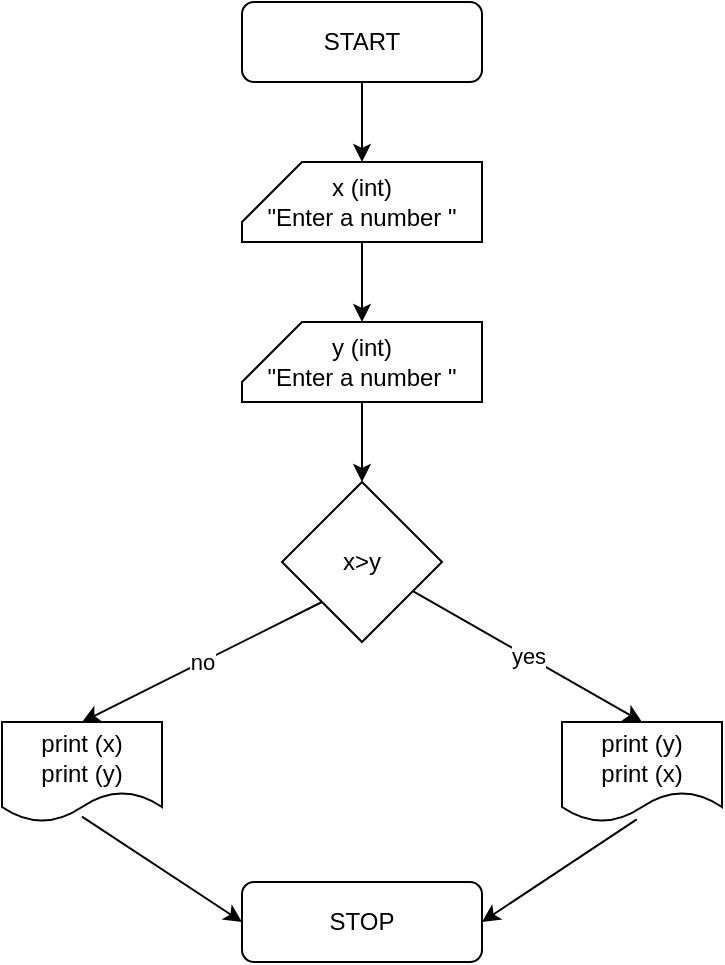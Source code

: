 <mxfile version="24.7.5">
  <diagram name="Страница — 1" id="wi7aKD_4erOyHrj6TKSx">
    <mxGraphModel dx="794" dy="511" grid="1" gridSize="10" guides="1" tooltips="1" connect="1" arrows="1" fold="1" page="1" pageScale="1" pageWidth="827" pageHeight="1169" math="0" shadow="0">
      <root>
        <mxCell id="0" />
        <mxCell id="1" parent="0" />
        <mxCell id="Jx2_3xveDHQ-atTdmp-k-2" value="START" style="rounded=1;whiteSpace=wrap;html=1;" vertex="1" parent="1">
          <mxGeometry x="320" y="40" width="120" height="40" as="geometry" />
        </mxCell>
        <mxCell id="Jx2_3xveDHQ-atTdmp-k-3" value="x (int)&lt;div&gt;&quot;Enter a number &quot;&lt;/div&gt;" style="shape=card;whiteSpace=wrap;html=1;" vertex="1" parent="1">
          <mxGeometry x="320" y="120" width="120" height="40" as="geometry" />
        </mxCell>
        <mxCell id="Jx2_3xveDHQ-atTdmp-k-15" style="edgeStyle=orthogonalEdgeStyle;rounded=0;orthogonalLoop=1;jettySize=auto;html=1;entryX=0.5;entryY=0;entryDx=0;entryDy=0;" edge="1" parent="1" source="Jx2_3xveDHQ-atTdmp-k-4" target="Jx2_3xveDHQ-atTdmp-k-5">
          <mxGeometry relative="1" as="geometry" />
        </mxCell>
        <mxCell id="Jx2_3xveDHQ-atTdmp-k-4" value="y (int)&lt;div&gt;&quot;Enter a number &quot;&lt;/div&gt;" style="shape=card;whiteSpace=wrap;html=1;" vertex="1" parent="1">
          <mxGeometry x="320" y="200" width="120" height="40" as="geometry" />
        </mxCell>
        <mxCell id="Jx2_3xveDHQ-atTdmp-k-5" value="x&amp;gt;y" style="rhombus;whiteSpace=wrap;html=1;" vertex="1" parent="1">
          <mxGeometry x="340" y="280" width="80" height="80" as="geometry" />
        </mxCell>
        <mxCell id="Jx2_3xveDHQ-atTdmp-k-6" value="&lt;div&gt;print (y)&lt;/div&gt;print (x)" style="shape=document;whiteSpace=wrap;html=1;boundedLbl=1;" vertex="1" parent="1">
          <mxGeometry x="480" y="400" width="80" height="50" as="geometry" />
        </mxCell>
        <mxCell id="Jx2_3xveDHQ-atTdmp-k-7" value="print (x)&lt;div&gt;print (y)&lt;/div&gt;" style="shape=document;whiteSpace=wrap;html=1;boundedLbl=1;" vertex="1" parent="1">
          <mxGeometry x="200" y="400" width="80" height="50" as="geometry" />
        </mxCell>
        <mxCell id="Jx2_3xveDHQ-atTdmp-k-8" value="no" style="endArrow=classic;html=1;rounded=0;entryX=0.5;entryY=0;entryDx=0;entryDy=0;exitX=0;exitY=1;exitDx=0;exitDy=0;" edge="1" parent="1" source="Jx2_3xveDHQ-atTdmp-k-5" target="Jx2_3xveDHQ-atTdmp-k-7">
          <mxGeometry width="50" height="50" relative="1" as="geometry">
            <mxPoint x="320" y="360" as="sourcePoint" />
            <mxPoint x="360" y="340" as="targetPoint" />
          </mxGeometry>
        </mxCell>
        <mxCell id="Jx2_3xveDHQ-atTdmp-k-9" value="yes" style="endArrow=classic;html=1;rounded=0;entryX=0.5;entryY=0;entryDx=0;entryDy=0;" edge="1" parent="1" source="Jx2_3xveDHQ-atTdmp-k-5" target="Jx2_3xveDHQ-atTdmp-k-6">
          <mxGeometry width="50" height="50" relative="1" as="geometry">
            <mxPoint x="430" y="390" as="sourcePoint" />
            <mxPoint x="480" y="340" as="targetPoint" />
          </mxGeometry>
        </mxCell>
        <mxCell id="Jx2_3xveDHQ-atTdmp-k-10" value="STOP" style="rounded=1;whiteSpace=wrap;html=1;" vertex="1" parent="1">
          <mxGeometry x="320" y="480" width="120" height="40" as="geometry" />
        </mxCell>
        <mxCell id="Jx2_3xveDHQ-atTdmp-k-11" value="" style="endArrow=classic;html=1;rounded=0;exitX=0.5;exitY=0.947;exitDx=0;exitDy=0;exitPerimeter=0;entryX=0;entryY=0.5;entryDx=0;entryDy=0;" edge="1" parent="1" source="Jx2_3xveDHQ-atTdmp-k-7" target="Jx2_3xveDHQ-atTdmp-k-10">
          <mxGeometry width="50" height="50" relative="1" as="geometry">
            <mxPoint x="240" y="510" as="sourcePoint" />
            <mxPoint x="290" y="460" as="targetPoint" />
          </mxGeometry>
        </mxCell>
        <mxCell id="Jx2_3xveDHQ-atTdmp-k-12" value="" style="endArrow=classic;html=1;rounded=0;exitX=0.467;exitY=0.973;exitDx=0;exitDy=0;exitPerimeter=0;entryX=1;entryY=0.5;entryDx=0;entryDy=0;" edge="1" parent="1" source="Jx2_3xveDHQ-atTdmp-k-6" target="Jx2_3xveDHQ-atTdmp-k-10">
          <mxGeometry width="50" height="50" relative="1" as="geometry">
            <mxPoint x="470" y="473.5" as="sourcePoint" />
            <mxPoint x="550" y="526.5" as="targetPoint" />
          </mxGeometry>
        </mxCell>
        <mxCell id="Jx2_3xveDHQ-atTdmp-k-13" style="edgeStyle=orthogonalEdgeStyle;rounded=0;orthogonalLoop=1;jettySize=auto;html=1;entryX=0.5;entryY=0;entryDx=0;entryDy=0;entryPerimeter=0;" edge="1" parent="1" source="Jx2_3xveDHQ-atTdmp-k-2" target="Jx2_3xveDHQ-atTdmp-k-3">
          <mxGeometry relative="1" as="geometry" />
        </mxCell>
        <mxCell id="Jx2_3xveDHQ-atTdmp-k-14" style="edgeStyle=orthogonalEdgeStyle;rounded=0;orthogonalLoop=1;jettySize=auto;html=1;entryX=0.5;entryY=0;entryDx=0;entryDy=0;entryPerimeter=0;" edge="1" parent="1" source="Jx2_3xveDHQ-atTdmp-k-3" target="Jx2_3xveDHQ-atTdmp-k-4">
          <mxGeometry relative="1" as="geometry" />
        </mxCell>
      </root>
    </mxGraphModel>
  </diagram>
</mxfile>
